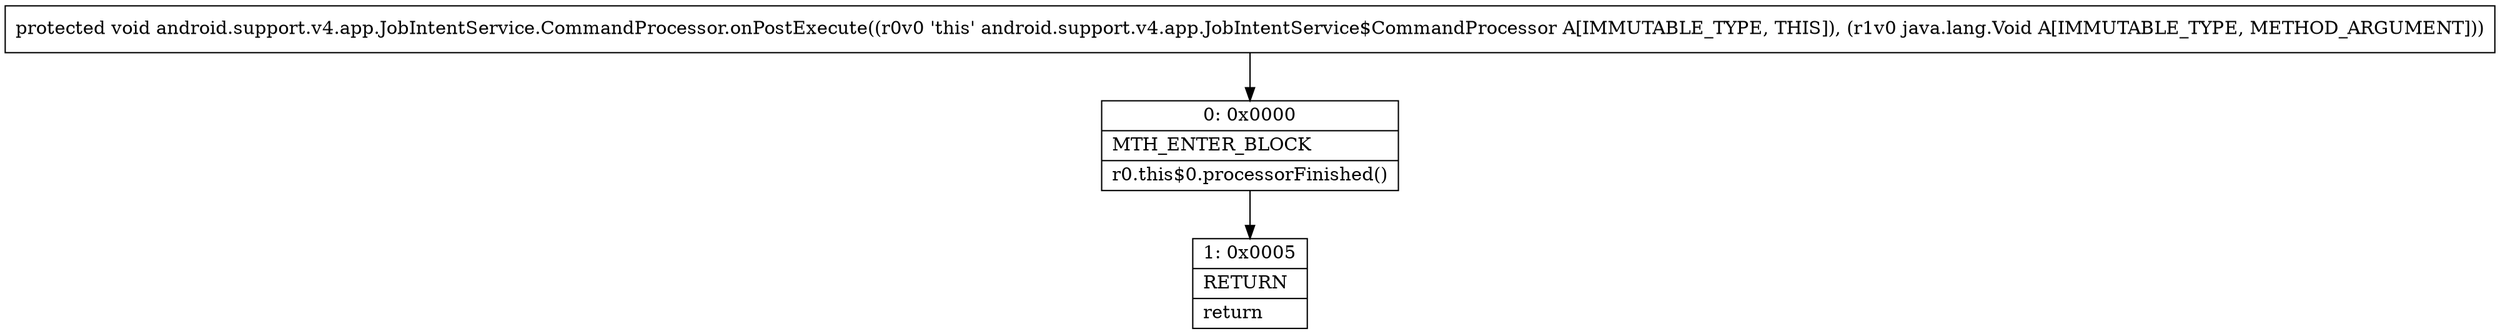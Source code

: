 digraph "CFG forandroid.support.v4.app.JobIntentService.CommandProcessor.onPostExecute(Ljava\/lang\/Void;)V" {
Node_0 [shape=record,label="{0\:\ 0x0000|MTH_ENTER_BLOCK\l|r0.this$0.processorFinished()\l}"];
Node_1 [shape=record,label="{1\:\ 0x0005|RETURN\l|return\l}"];
MethodNode[shape=record,label="{protected void android.support.v4.app.JobIntentService.CommandProcessor.onPostExecute((r0v0 'this' android.support.v4.app.JobIntentService$CommandProcessor A[IMMUTABLE_TYPE, THIS]), (r1v0 java.lang.Void A[IMMUTABLE_TYPE, METHOD_ARGUMENT])) }"];
MethodNode -> Node_0;
Node_0 -> Node_1;
}

